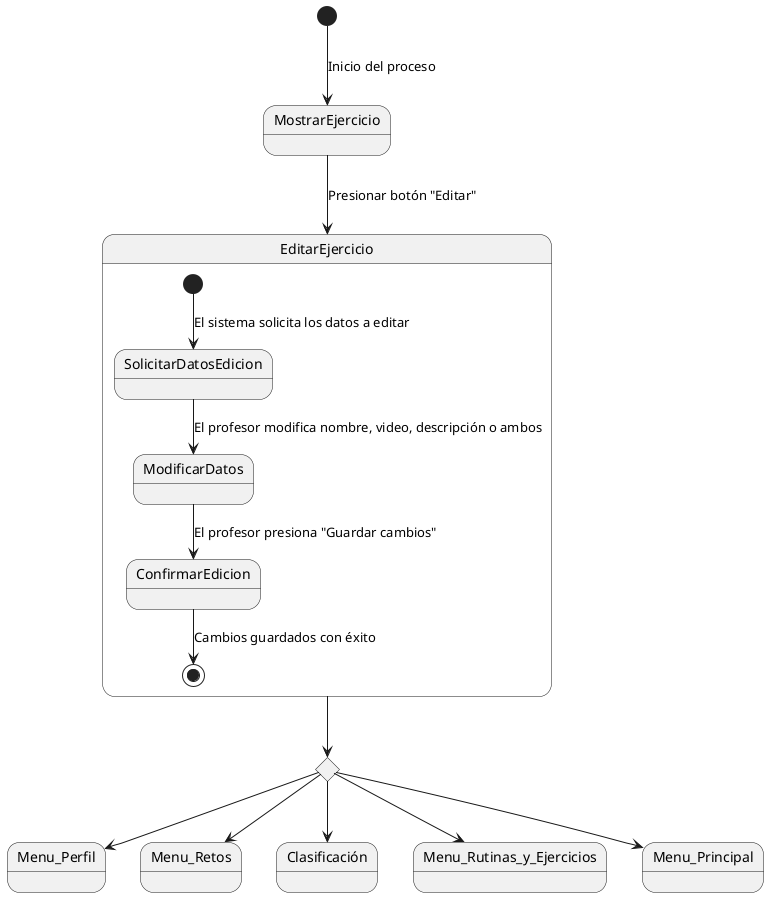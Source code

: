 @startuml
[*] --> MostrarEjercicio : Inicio del proceso
state rombo <<choice>>
rombo --> Menu_Perfil
rombo --> Menu_Retos
rombo --> Clasificación
rombo --> Menu_Rutinas_y_Ejercicios
rombo --> Menu_Principal

MostrarEjercicio --> EditarEjercicio : Presionar botón "Editar"
EditarEjercicio --> rombo
state EditarEjercicio {
  [*] --> SolicitarDatosEdicion : El sistema solicita los datos a editar
  SolicitarDatosEdicion --> ModificarDatos : El profesor modifica nombre, video, descripción o ambos
  ModificarDatos --> ConfirmarEdicion : El profesor presiona "Guardar cambios"
  ConfirmarEdicion --> [*] : Cambios guardados con éxito
}
@enduml

